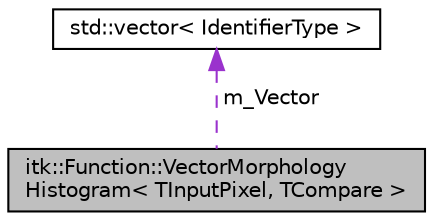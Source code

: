 digraph "itk::Function::VectorMorphologyHistogram&lt; TInputPixel, TCompare &gt;"
{
 // LATEX_PDF_SIZE
  edge [fontname="Helvetica",fontsize="10",labelfontname="Helvetica",labelfontsize="10"];
  node [fontname="Helvetica",fontsize="10",shape=record];
  Node1 [label="itk::Function::VectorMorphology\lHistogram\< TInputPixel, TCompare \>",height=0.2,width=0.4,color="black", fillcolor="grey75", style="filled", fontcolor="black",tooltip=" "];
  Node2 -> Node1 [dir="back",color="darkorchid3",fontsize="10",style="dashed",label=" m_Vector" ,fontname="Helvetica"];
  Node2 [label="std::vector\< IdentifierType \>",height=0.2,width=0.4,color="black", fillcolor="white", style="filled",tooltip=" "];
}
